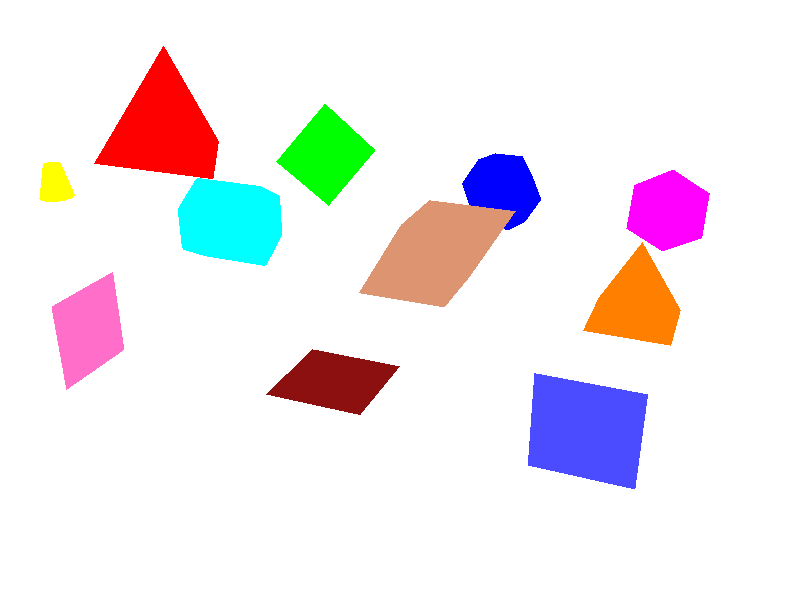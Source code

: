// Persistence Of Vision raytracer version 3.5 sample file.
// By Chris Young
// This image contains an example of every shape from SHAPES2.INC
//
// -w320 -h240
// -w800 -h600 +a0.3

#version 3.1;
global_settings { assumed_gamma 2.2 }

#include "colors.inc"
#include "shapes.inc"
#include "shapes2.inc"

camera {
   location <10, 10, -20>
   direction <0, 0, 1.5>
   up  <0, 1, 0>
   right <4/3, 0, 0>
   look_at <2, 0, 0>
}

light_source {<0, 1000, -1000> color LightGray}

light_source {<150, 100, -100> color LightGray}

#declare Col1 =-9;
#declare Col2 =-3;
#declare Col3 =3;
#declare Col4 =8;

#declare Row1 =6;
#declare Row2 =0;
#declare Row3 =-6;

object { Tetrahedron
   pigment {Red}
   translate <Col1, 2, Row1>
}

object { Octahedron
   pigment {Green}
   translate <Col2, 1.8, Row1>
}

object { Dodecahedron
   pigment {Blue}
   translate <Col3, 1.3, Row1>
}

object { Icosahedron
   pigment {Magenta}
   translate <Col4, 1.3, Row1>
}

object { HalfCone_Y
   pigment {Yellow}
   translate <Col1, 1.5, Row2>
}

object { Hexagon
   pigment {Cyan}
   translate <Col2, 1.5, Row2>
}

object { Rhomboid
   pigment {Tan}
   translate <Col3, 1.5, Row2>
}

object { Pyramid
   pigment {Orange}
   translate <Col4, 1.5, Row2>
}

object { Square_X
   pigment {NeonPink}
   translate <Col2, 1, Row3>
}

object { Square_Y
   pigment {Scarlet}
   translate <Col3, 1, Row3>
}

object { Square_Z
   pigment {NeonBlue}
   translate <Col4, 1, Row3>
}

object {
   plane {y, 0}
   pigment {White}
}
